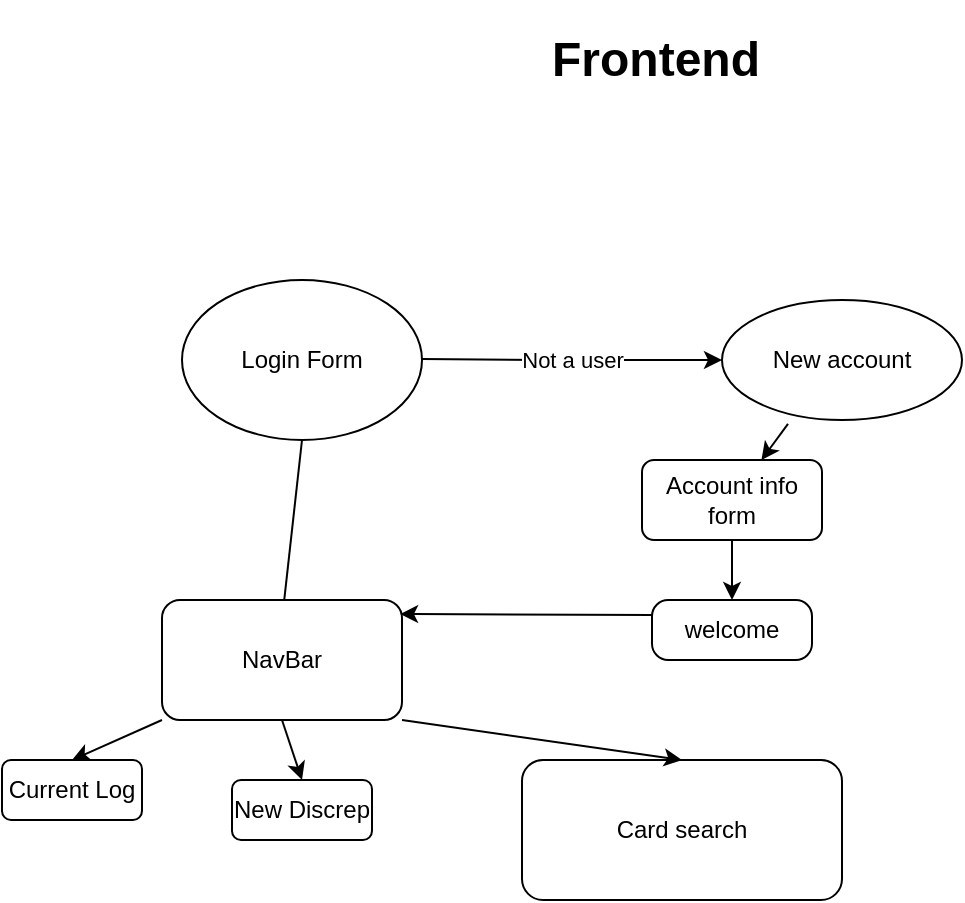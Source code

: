 <mxfile version="17.4.6" type="github">
  <diagram id="EUfOj9SyKat9h5GFuS7V" name="Page-1">
    <mxGraphModel dx="1422" dy="762" grid="1" gridSize="10" guides="1" tooltips="1" connect="1" arrows="1" fold="1" page="1" pageScale="1" pageWidth="850" pageHeight="1100" math="0" shadow="0">
      <root>
        <mxCell id="0" />
        <mxCell id="1" parent="0" />
        <mxCell id="lPy3y4m4FfHeTEW5Tr7x-1" value="Login Form " style="ellipse;whiteSpace=wrap;html=1;" parent="1" vertex="1">
          <mxGeometry x="160" y="140" width="120" height="80" as="geometry" />
        </mxCell>
        <mxCell id="lPy3y4m4FfHeTEW5Tr7x-5" value="&lt;h1&gt;Frontend &lt;br&gt;&lt;/h1&gt;&lt;p&gt;&lt;br&gt;&lt;/p&gt;" style="text;html=1;strokeColor=none;fillColor=none;spacing=5;spacingTop=-20;whiteSpace=wrap;overflow=hidden;rounded=0;" parent="1" vertex="1">
          <mxGeometry x="340" y="10" width="150" height="80" as="geometry" />
        </mxCell>
        <mxCell id="lPy3y4m4FfHeTEW5Tr7x-7" value="Not a user " style="endArrow=classic;html=1;rounded=0;entryX=0;entryY=0.5;entryDx=0;entryDy=0;" parent="1" target="lPy3y4m4FfHeTEW5Tr7x-9" edge="1">
          <mxGeometry relative="1" as="geometry">
            <mxPoint x="280" y="179.5" as="sourcePoint" />
            <mxPoint x="440" y="180" as="targetPoint" />
            <Array as="points">
              <mxPoint x="340" y="180" />
            </Array>
          </mxGeometry>
        </mxCell>
        <mxCell id="lPy3y4m4FfHeTEW5Tr7x-9" value="New account " style="ellipse;whiteSpace=wrap;html=1;" parent="1" vertex="1">
          <mxGeometry x="430" y="150" width="120" height="60" as="geometry" />
        </mxCell>
        <mxCell id="lPy3y4m4FfHeTEW5Tr7x-11" value="" style="endArrow=classic;html=1;rounded=0;exitX=0.5;exitY=1;exitDx=0;exitDy=0;" parent="1" source="lPy3y4m4FfHeTEW5Tr7x-1" edge="1">
          <mxGeometry width="50" height="50" relative="1" as="geometry">
            <mxPoint x="190" y="290" as="sourcePoint" />
            <mxPoint x="210" y="310" as="targetPoint" />
          </mxGeometry>
        </mxCell>
        <mxCell id="lPy3y4m4FfHeTEW5Tr7x-12" value="NavBar" style="rounded=1;whiteSpace=wrap;html=1;" parent="1" vertex="1">
          <mxGeometry x="150" y="300" width="120" height="60" as="geometry" />
        </mxCell>
        <mxCell id="lPy3y4m4FfHeTEW5Tr7x-13" value="" style="endArrow=classic;html=1;rounded=0;exitX=0.275;exitY=1.033;exitDx=0;exitDy=0;exitPerimeter=0;" parent="1" source="lPy3y4m4FfHeTEW5Tr7x-9" target="lPy3y4m4FfHeTEW5Tr7x-14" edge="1">
          <mxGeometry width="50" height="50" relative="1" as="geometry">
            <mxPoint x="400" y="310" as="sourcePoint" />
            <mxPoint x="450" y="260" as="targetPoint" />
          </mxGeometry>
        </mxCell>
        <mxCell id="lPy3y4m4FfHeTEW5Tr7x-14" value="Account info form " style="rounded=1;whiteSpace=wrap;html=1;" parent="1" vertex="1">
          <mxGeometry x="390" y="230" width="90" height="40" as="geometry" />
        </mxCell>
        <mxCell id="lPy3y4m4FfHeTEW5Tr7x-15" value="" style="endArrow=classic;html=1;rounded=0;entryX=0.992;entryY=0.117;entryDx=0;entryDy=0;entryPerimeter=0;exitX=0;exitY=0.25;exitDx=0;exitDy=0;" parent="1" source="lPy3y4m4FfHeTEW5Tr7x-16" target="lPy3y4m4FfHeTEW5Tr7x-12" edge="1">
          <mxGeometry width="50" height="50" relative="1" as="geometry">
            <mxPoint x="360" y="310" as="sourcePoint" />
            <mxPoint x="450" y="260" as="targetPoint" />
          </mxGeometry>
        </mxCell>
        <mxCell id="lPy3y4m4FfHeTEW5Tr7x-16" value="welcome" style="rounded=1;whiteSpace=wrap;html=1;arcSize=27;" parent="1" vertex="1">
          <mxGeometry x="395" y="300" width="80" height="30" as="geometry" />
        </mxCell>
        <mxCell id="lPy3y4m4FfHeTEW5Tr7x-19" value="" style="endArrow=classic;html=1;rounded=0;entryX=0.5;entryY=0;entryDx=0;entryDy=0;exitX=0.5;exitY=1;exitDx=0;exitDy=0;" parent="1" source="lPy3y4m4FfHeTEW5Tr7x-14" target="lPy3y4m4FfHeTEW5Tr7x-16" edge="1">
          <mxGeometry width="50" height="50" relative="1" as="geometry">
            <mxPoint x="400" y="310" as="sourcePoint" />
            <mxPoint x="450" y="260" as="targetPoint" />
          </mxGeometry>
        </mxCell>
        <mxCell id="lPy3y4m4FfHeTEW5Tr7x-21" value="Current Log" style="rounded=1;whiteSpace=wrap;html=1;" parent="1" vertex="1">
          <mxGeometry x="70" y="380" width="70" height="30" as="geometry" />
        </mxCell>
        <mxCell id="lPy3y4m4FfHeTEW5Tr7x-22" value="New Discrep" style="rounded=1;whiteSpace=wrap;html=1;" parent="1" vertex="1">
          <mxGeometry x="185" y="390" width="70" height="30" as="geometry" />
        </mxCell>
        <mxCell id="lPy3y4m4FfHeTEW5Tr7x-23" value="Card search" style="rounded=1;whiteSpace=wrap;html=1;" parent="1" vertex="1">
          <mxGeometry x="330" y="380" width="160" height="70" as="geometry" />
        </mxCell>
        <mxCell id="lPy3y4m4FfHeTEW5Tr7x-24" value="" style="endArrow=classic;html=1;rounded=0;exitX=1;exitY=1;exitDx=0;exitDy=0;entryX=0.5;entryY=0;entryDx=0;entryDy=0;" parent="1" source="lPy3y4m4FfHeTEW5Tr7x-12" target="lPy3y4m4FfHeTEW5Tr7x-23" edge="1">
          <mxGeometry width="50" height="50" relative="1" as="geometry">
            <mxPoint x="400" y="340" as="sourcePoint" />
            <mxPoint x="450" y="290" as="targetPoint" />
          </mxGeometry>
        </mxCell>
        <mxCell id="lPy3y4m4FfHeTEW5Tr7x-26" value="" style="endArrow=classic;html=1;rounded=0;exitX=0.5;exitY=1;exitDx=0;exitDy=0;entryX=0.5;entryY=0;entryDx=0;entryDy=0;" parent="1" source="lPy3y4m4FfHeTEW5Tr7x-12" target="lPy3y4m4FfHeTEW5Tr7x-22" edge="1">
          <mxGeometry width="50" height="50" relative="1" as="geometry">
            <mxPoint x="400" y="340" as="sourcePoint" />
            <mxPoint x="450" y="290" as="targetPoint" />
          </mxGeometry>
        </mxCell>
        <mxCell id="lPy3y4m4FfHeTEW5Tr7x-27" value="" style="endArrow=classic;html=1;rounded=0;exitX=0;exitY=1;exitDx=0;exitDy=0;entryX=0.5;entryY=0;entryDx=0;entryDy=0;" parent="1" source="lPy3y4m4FfHeTEW5Tr7x-12" target="lPy3y4m4FfHeTEW5Tr7x-21" edge="1">
          <mxGeometry width="50" height="50" relative="1" as="geometry">
            <mxPoint x="400" y="340" as="sourcePoint" />
            <mxPoint x="380" y="370" as="targetPoint" />
          </mxGeometry>
        </mxCell>
      </root>
    </mxGraphModel>
  </diagram>
</mxfile>
